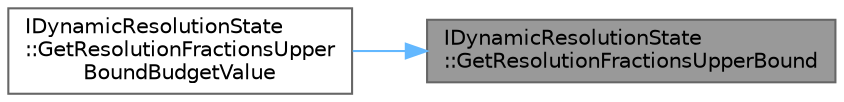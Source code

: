 digraph "IDynamicResolutionState::GetResolutionFractionsUpperBound"
{
 // INTERACTIVE_SVG=YES
 // LATEX_PDF_SIZE
  bgcolor="transparent";
  edge [fontname=Helvetica,fontsize=10,labelfontname=Helvetica,labelfontsize=10];
  node [fontname=Helvetica,fontsize=10,shape=box,height=0.2,width=0.4];
  rankdir="RL";
  Node1 [id="Node000001",label="IDynamicResolutionState\l::GetResolutionFractionsUpperBound",height=0.2,width=0.4,color="gray40", fillcolor="grey60", style="filled", fontcolor="black",tooltip="Returns the max resolution resolution fraction."];
  Node1 -> Node2 [id="edge1_Node000001_Node000002",dir="back",color="steelblue1",style="solid",tooltip=" "];
  Node2 [id="Node000002",label="IDynamicResolutionState\l::GetResolutionFractionsUpper\lBoundBudgetValue",height=0.2,width=0.4,color="grey40", fillcolor="white", style="filled",URL="$d2/d32/classIDynamicResolutionState.html#ac6f4e70e4c413d79a589330d9cce7499",tooltip="Returns the max resolution resolution fraction as specified in the budget (this can differ from the u..."];
}
